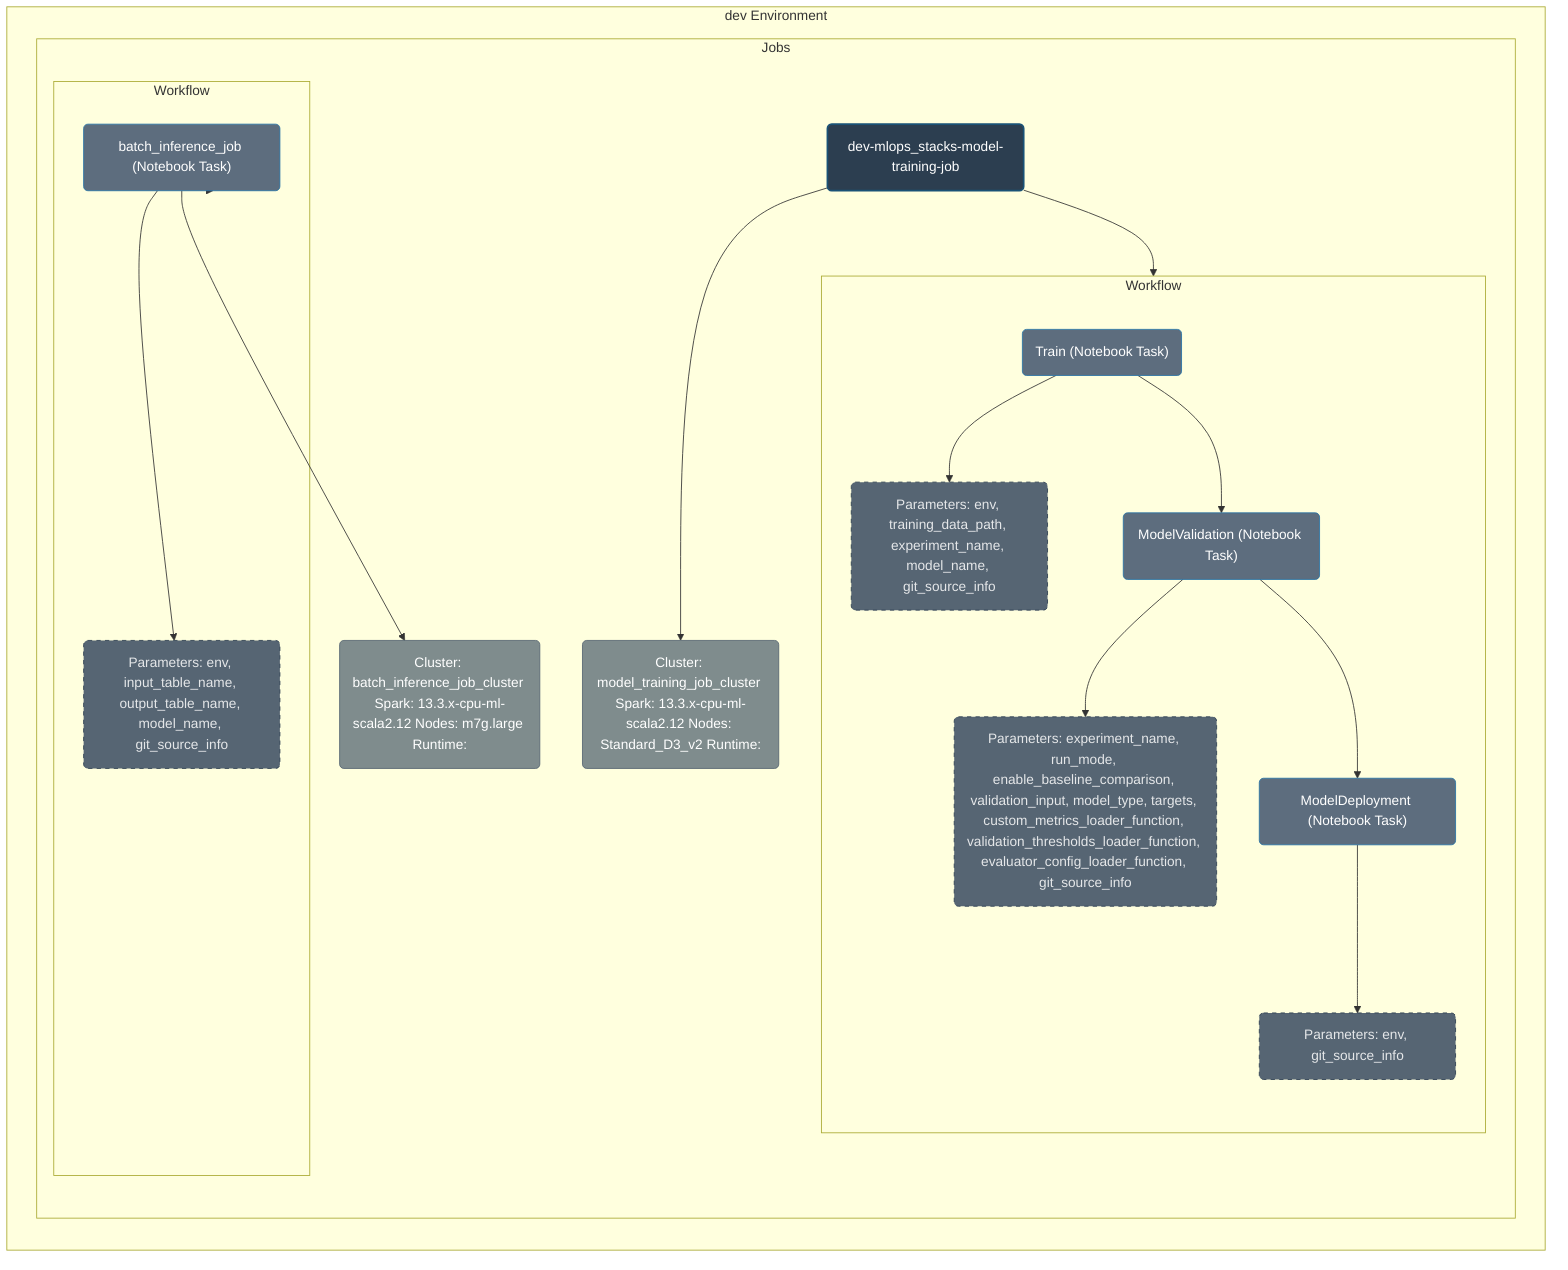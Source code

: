 ---
title mlops_stacks (dev mode development)
host https://adb-xxxx.xx.azuredatabricks.net
---
flowchart LR
    %% Custom style definitions
    classDef jobNode fill:#2C3E50,color:#FFFFFF,stroke:#1A5276,stroke-width:2px;
    classDef workflowNode fill:#34495E,color:#ECF0F1,stroke:#2980B9,stroke-width:1px;
    classDef taskNode fill:#5D6D7E,color:#FFFFFF,stroke:#2874A6,stroke-width:1px;
    classDef clusterNode fill:#7F8C8D,color:#FFFFFF,stroke:#566573,stroke-width:1px;
    classDef paramNode fill:#566573,color:#E5E7E9,stroke:#2C3E50,stroke-dasharray:5;

    subgraph dev[" dev Environment "]
    direction TB

    subgraph Jobs
    direction TB
    batch_inference_job("dev-mlops_stacks-batch-inference-job  Notify on_failure: first@company.com, second@company.com"):::jobNode
    subgraph Workflow_batch_inference_job[Workflow]
    direction TB
    batch_inference_job("batch_inference_job (Notebook Task)"):::taskNode
    batch_inference_job_params("Parameters: env, input_table_name, output_table_name, model_name, git_source_info"):::paramNode
    batch_inference_job --> batch_inference_job_params
    end
    cluster_batch_inference_job("Cluster: batch_inference_job_cluster Spark: 13.3.x-cpu-ml-scala2.12 Nodes: m7g.large Runtime: "):::clusterNode
    batch_inference_job --> cluster_batch_inference_job
    batch_inference_job --> Workflow_batch_inference_job
    model_training_job("dev-mlops_stacks-model-training-job "):::jobNode
    subgraph Workflow_model_training_job[Workflow]
    direction TB
    Train("Train (Notebook Task)"):::taskNode
    Train_params("Parameters: env, training_data_path, experiment_name, model_name, git_source_info"):::paramNode
    Train --> Train_params
    ModelValidation("ModelValidation (Notebook Task)"):::taskNode
    ModelValidation_params("Parameters: experiment_name, run_mode, enable_baseline_comparison, validation_input, model_type, targets, custom_metrics_loader_function, validation_thresholds_loader_function, evaluator_config_loader_function, git_source_info"):::paramNode
    ModelValidation --> ModelValidation_params
    ModelDeployment("ModelDeployment (Notebook Task)"):::taskNode
    ModelDeployment_params("Parameters: env, git_source_info"):::paramNode
    ModelDeployment --> ModelDeployment_params
    Train --> ModelValidation
    ModelValidation --> ModelDeployment
    end
    cluster_model_training_job("Cluster: model_training_job_cluster Spark: 13.3.x-cpu-ml-scala2.12 Nodes: Standard_D3_v2 Runtime: "):::clusterNode
    model_training_job --> cluster_model_training_job
    model_training_job --> Workflow_model_training_job
    end
    end